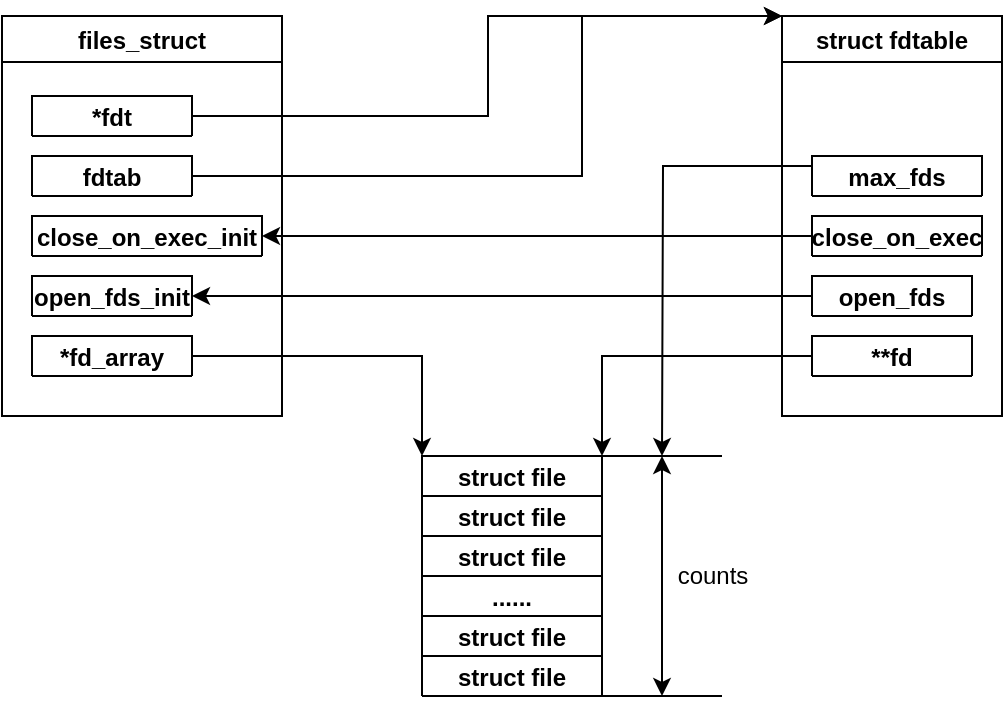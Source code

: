 <mxfile version="14.6.13" type="device" pages="2"><diagram id="ashAqPNPJtEcnFpEW99N" name="第 1 页"><mxGraphModel dx="1379" dy="774" grid="1" gridSize="10" guides="1" tooltips="1" connect="1" arrows="1" fold="1" page="1" pageScale="1" pageWidth="850" pageHeight="1100" math="0" shadow="0"><root><mxCell id="0"/><mxCell id="1" parent="0"/><mxCell id="fInsivcTjInysSETbPEy-2" value="files_struct" style="swimlane;" vertex="1" parent="1"><mxGeometry x="80" y="330" width="140" height="200" as="geometry"/></mxCell><mxCell id="fInsivcTjInysSETbPEy-13" value="*fd_array" style="swimlane;startSize=20;" vertex="1" parent="fInsivcTjInysSETbPEy-2"><mxGeometry x="15" y="160" width="80" height="20" as="geometry"/></mxCell><mxCell id="fInsivcTjInysSETbPEy-14" value="*fdt" style="swimlane;startSize=20;" vertex="1" parent="fInsivcTjInysSETbPEy-2"><mxGeometry x="15" y="40" width="80" height="20" as="geometry"/></mxCell><mxCell id="fInsivcTjInysSETbPEy-15" value="fdtab" style="swimlane;startSize=20;" vertex="1" parent="fInsivcTjInysSETbPEy-2"><mxGeometry x="15" y="70" width="80" height="20" as="geometry"/></mxCell><mxCell id="fInsivcTjInysSETbPEy-23" value="open_fds_init" style="swimlane;startSize=20;" vertex="1" parent="fInsivcTjInysSETbPEy-2"><mxGeometry x="15" y="130" width="80" height="20" as="geometry"/></mxCell><mxCell id="fInsivcTjInysSETbPEy-22" value="close_on_exec_init" style="swimlane;startSize=20;" vertex="1" parent="fInsivcTjInysSETbPEy-2"><mxGeometry x="15" y="100" width="115" height="20" as="geometry"/></mxCell><mxCell id="fInsivcTjInysSETbPEy-16" style="edgeStyle=orthogonalEdgeStyle;rounded=0;orthogonalLoop=1;jettySize=auto;html=1;exitX=1;exitY=0.5;exitDx=0;exitDy=0;entryX=0;entryY=0;entryDx=0;entryDy=0;" edge="1" parent="1" source="fInsivcTjInysSETbPEy-13" target="fInsivcTjInysSETbPEy-6"><mxGeometry relative="1" as="geometry"><Array as="points"><mxPoint x="270" y="500"/><mxPoint x="270" y="500"/></Array></mxGeometry></mxCell><mxCell id="fInsivcTjInysSETbPEy-17" value="" style="group" vertex="1" connectable="0" parent="1"><mxGeometry x="290" y="550" width="90" height="120" as="geometry"/></mxCell><mxCell id="fInsivcTjInysSETbPEy-6" value="struct file" style="swimlane;" vertex="1" parent="fInsivcTjInysSETbPEy-17"><mxGeometry width="90" height="20" as="geometry"/></mxCell><mxCell id="fInsivcTjInysSETbPEy-7" value="struct file" style="swimlane;" vertex="1" parent="fInsivcTjInysSETbPEy-17"><mxGeometry y="20" width="90" height="20" as="geometry"/></mxCell><mxCell id="fInsivcTjInysSETbPEy-8" value="struct file" style="swimlane;" vertex="1" parent="fInsivcTjInysSETbPEy-17"><mxGeometry y="40" width="90" height="20" as="geometry"/></mxCell><mxCell id="fInsivcTjInysSETbPEy-9" value="struct file" style="swimlane;" vertex="1" parent="fInsivcTjInysSETbPEy-17"><mxGeometry y="80" width="90" height="20" as="geometry"/></mxCell><mxCell id="fInsivcTjInysSETbPEy-10" value="struct file" style="swimlane;" vertex="1" parent="fInsivcTjInysSETbPEy-17"><mxGeometry y="100" width="90" height="20" as="geometry"/></mxCell><mxCell id="fInsivcTjInysSETbPEy-11" value="......" style="swimlane;" vertex="1" parent="fInsivcTjInysSETbPEy-17"><mxGeometry y="60" width="90" height="20" as="geometry"/></mxCell><mxCell id="fInsivcTjInysSETbPEy-18" value="struct fdtable " style="swimlane;" vertex="1" parent="1"><mxGeometry x="470" y="330" width="110" height="200" as="geometry"/></mxCell><mxCell id="fInsivcTjInysSETbPEy-19" value="**fd" style="swimlane;startSize=20;" vertex="1" parent="fInsivcTjInysSETbPEy-18"><mxGeometry x="15" y="160" width="80" height="20" as="geometry"/></mxCell><mxCell id="fInsivcTjInysSETbPEy-26" value="close_on_exec" style="swimlane;startSize=20;" vertex="1" parent="fInsivcTjInysSETbPEy-18"><mxGeometry x="15" y="100" width="85" height="20" as="geometry"/></mxCell><mxCell id="fInsivcTjInysSETbPEy-27" value="open_fds" style="swimlane;startSize=20;" vertex="1" parent="fInsivcTjInysSETbPEy-18"><mxGeometry x="15" y="130" width="80" height="20" as="geometry"/></mxCell><mxCell id="fInsivcTjInysSETbPEy-30" value="max_fds" style="swimlane;startSize=20;" vertex="1" parent="fInsivcTjInysSETbPEy-18"><mxGeometry x="15" y="70" width="85" height="20" as="geometry"/></mxCell><mxCell id="fInsivcTjInysSETbPEy-21" style="edgeStyle=orthogonalEdgeStyle;rounded=0;orthogonalLoop=1;jettySize=auto;html=1;exitX=0;exitY=0.5;exitDx=0;exitDy=0;entryX=1;entryY=0;entryDx=0;entryDy=0;" edge="1" parent="1" source="fInsivcTjInysSETbPEy-19" target="fInsivcTjInysSETbPEy-6"><mxGeometry relative="1" as="geometry"><Array as="points"><mxPoint x="400" y="500"/><mxPoint x="400" y="500"/></Array></mxGeometry></mxCell><mxCell id="fInsivcTjInysSETbPEy-24" style="edgeStyle=orthogonalEdgeStyle;rounded=0;orthogonalLoop=1;jettySize=auto;html=1;exitX=1;exitY=0.5;exitDx=0;exitDy=0;entryX=0;entryY=0;entryDx=0;entryDy=0;" edge="1" parent="1" source="fInsivcTjInysSETbPEy-14" target="fInsivcTjInysSETbPEy-18"><mxGeometry relative="1" as="geometry"><Array as="points"><mxPoint x="323" y="380"/><mxPoint x="323" y="330"/></Array></mxGeometry></mxCell><mxCell id="fInsivcTjInysSETbPEy-25" style="edgeStyle=orthogonalEdgeStyle;rounded=0;orthogonalLoop=1;jettySize=auto;html=1;exitX=1;exitY=0.5;exitDx=0;exitDy=0;" edge="1" parent="1" source="fInsivcTjInysSETbPEy-15"><mxGeometry relative="1" as="geometry"><mxPoint x="470" y="330" as="targetPoint"/><Array as="points"><mxPoint x="370" y="410"/><mxPoint x="370" y="330"/></Array></mxGeometry></mxCell><mxCell id="fInsivcTjInysSETbPEy-28" style="edgeStyle=orthogonalEdgeStyle;rounded=0;orthogonalLoop=1;jettySize=auto;html=1;exitX=0;exitY=0.5;exitDx=0;exitDy=0;entryX=1;entryY=0.5;entryDx=0;entryDy=0;" edge="1" parent="1" source="fInsivcTjInysSETbPEy-26" target="fInsivcTjInysSETbPEy-22"><mxGeometry relative="1" as="geometry"/></mxCell><mxCell id="fInsivcTjInysSETbPEy-29" style="edgeStyle=orthogonalEdgeStyle;rounded=0;orthogonalLoop=1;jettySize=auto;html=1;exitX=0;exitY=0.5;exitDx=0;exitDy=0;entryX=1;entryY=0.5;entryDx=0;entryDy=0;" edge="1" parent="1" source="fInsivcTjInysSETbPEy-27" target="fInsivcTjInysSETbPEy-23"><mxGeometry relative="1" as="geometry"/></mxCell><mxCell id="fInsivcTjInysSETbPEy-31" style="edgeStyle=orthogonalEdgeStyle;rounded=0;orthogonalLoop=1;jettySize=auto;html=1;exitX=0;exitY=0.25;exitDx=0;exitDy=0;" edge="1" parent="1" source="fInsivcTjInysSETbPEy-30"><mxGeometry relative="1" as="geometry"><mxPoint x="410" y="550" as="targetPoint"/></mxGeometry></mxCell><mxCell id="fInsivcTjInysSETbPEy-32" value="" style="endArrow=none;html=1;exitX=1;exitY=0;exitDx=0;exitDy=0;" edge="1" parent="1" source="fInsivcTjInysSETbPEy-6"><mxGeometry width="50" height="50" relative="1" as="geometry"><mxPoint x="520" y="640" as="sourcePoint"/><mxPoint x="440" y="550" as="targetPoint"/></mxGeometry></mxCell><mxCell id="fInsivcTjInysSETbPEy-33" value="" style="endArrow=none;html=1;exitX=1;exitY=0;exitDx=0;exitDy=0;" edge="1" parent="1"><mxGeometry width="50" height="50" relative="1" as="geometry"><mxPoint x="380" y="670" as="sourcePoint"/><mxPoint x="440" y="670" as="targetPoint"/></mxGeometry></mxCell><mxCell id="fInsivcTjInysSETbPEy-34" value="" style="endArrow=classic;startArrow=classic;html=1;" edge="1" parent="1"><mxGeometry width="50" height="50" relative="1" as="geometry"><mxPoint x="410" y="670" as="sourcePoint"/><mxPoint x="410" y="550" as="targetPoint"/></mxGeometry></mxCell><mxCell id="fInsivcTjInysSETbPEy-35" value="counts" style="text;html=1;align=center;verticalAlign=middle;resizable=0;points=[];autosize=1;strokeColor=none;" vertex="1" parent="1"><mxGeometry x="410" y="600" width="50" height="20" as="geometry"/></mxCell></root></mxGraphModel></diagram><diagram id="jMq7WjqDA4VWSmhtq1fu" name="第 2 页"><mxGraphModel dx="1379" dy="774" grid="1" gridSize="10" guides="1" tooltips="1" connect="1" arrows="1" fold="1" page="1" pageScale="1" pageWidth="850" pageHeight="1100" math="0" shadow="0"><root><mxCell id="3wCAIFmSsgz0d8Ij9yYR-0"/><mxCell id="3wCAIFmSsgz0d8Ij9yYR-1" parent="3wCAIFmSsgz0d8Ij9yYR-0"/><mxCell id="3wCAIFmSsgz0d8Ij9yYR-2" value="files_struct" style="swimlane;" vertex="1" parent="3wCAIFmSsgz0d8Ij9yYR-1"><mxGeometry x="80" y="330" width="140" height="200" as="geometry"/></mxCell><mxCell id="3wCAIFmSsgz0d8Ij9yYR-3" value="*fd_array" style="swimlane;startSize=20;" vertex="1" parent="3wCAIFmSsgz0d8Ij9yYR-2"><mxGeometry x="15" y="160" width="80" height="20" as="geometry"/></mxCell><mxCell id="3wCAIFmSsgz0d8Ij9yYR-4" value="*fdt" style="swimlane;startSize=20;" vertex="1" parent="3wCAIFmSsgz0d8Ij9yYR-2"><mxGeometry x="15" y="40" width="80" height="20" as="geometry"/></mxCell><mxCell id="3wCAIFmSsgz0d8Ij9yYR-5" value="fdtab" style="swimlane;startSize=20;" vertex="1" parent="3wCAIFmSsgz0d8Ij9yYR-2"><mxGeometry x="15" y="70" width="80" height="20" as="geometry"/></mxCell><mxCell id="3wCAIFmSsgz0d8Ij9yYR-6" value="open_fds_init" style="swimlane;startSize=20;" vertex="1" parent="3wCAIFmSsgz0d8Ij9yYR-2"><mxGeometry x="15" y="130" width="80" height="20" as="geometry"/></mxCell><mxCell id="3wCAIFmSsgz0d8Ij9yYR-7" value="close_on_exec_init" style="swimlane;startSize=20;" vertex="1" parent="3wCAIFmSsgz0d8Ij9yYR-2"><mxGeometry x="15" y="100" width="115" height="20" as="geometry"/></mxCell><mxCell id="3wCAIFmSsgz0d8Ij9yYR-8" style="edgeStyle=orthogonalEdgeStyle;rounded=0;orthogonalLoop=1;jettySize=auto;html=1;exitX=1;exitY=0.5;exitDx=0;exitDy=0;entryX=0;entryY=0;entryDx=0;entryDy=0;" edge="1" parent="3wCAIFmSsgz0d8Ij9yYR-1" source="3wCAIFmSsgz0d8Ij9yYR-3" target="3wCAIFmSsgz0d8Ij9yYR-10"><mxGeometry relative="1" as="geometry"><Array as="points"><mxPoint x="270" y="500"/><mxPoint x="270" y="500"/></Array></mxGeometry></mxCell><mxCell id="3wCAIFmSsgz0d8Ij9yYR-9" value="" style="group;fillColor=#eeeeee;strokeColor=#36393d;" vertex="1" connectable="0" parent="3wCAIFmSsgz0d8Ij9yYR-1"><mxGeometry x="290" y="550" width="90" height="120" as="geometry"/></mxCell><mxCell id="3wCAIFmSsgz0d8Ij9yYR-10" value="struct file" style="swimlane;fillColor=#eeeeee;strokeColor=#36393d;" vertex="1" parent="3wCAIFmSsgz0d8Ij9yYR-9"><mxGeometry width="90" height="20" as="geometry"/></mxCell><mxCell id="3wCAIFmSsgz0d8Ij9yYR-11" value="struct file" style="swimlane;fillColor=#eeeeee;strokeColor=#36393d;" vertex="1" parent="3wCAIFmSsgz0d8Ij9yYR-9"><mxGeometry y="20" width="90" height="20" as="geometry"/></mxCell><mxCell id="3wCAIFmSsgz0d8Ij9yYR-12" value="struct file" style="swimlane;fillColor=#eeeeee;strokeColor=#36393d;" vertex="1" parent="3wCAIFmSsgz0d8Ij9yYR-9"><mxGeometry y="40" width="90" height="20" as="geometry"/></mxCell><mxCell id="3wCAIFmSsgz0d8Ij9yYR-13" value="struct file" style="swimlane;fillColor=#eeeeee;strokeColor=#36393d;" vertex="1" parent="3wCAIFmSsgz0d8Ij9yYR-9"><mxGeometry y="80" width="90" height="20" as="geometry"/></mxCell><mxCell id="3wCAIFmSsgz0d8Ij9yYR-14" value="struct file" style="swimlane;fillColor=#eeeeee;strokeColor=#36393d;" vertex="1" parent="3wCAIFmSsgz0d8Ij9yYR-9"><mxGeometry y="100" width="90" height="20" as="geometry"/></mxCell><mxCell id="3wCAIFmSsgz0d8Ij9yYR-15" value="......" style="swimlane;fillColor=#eeeeee;strokeColor=#36393d;" vertex="1" parent="3wCAIFmSsgz0d8Ij9yYR-9"><mxGeometry y="60" width="90" height="20" as="geometry"/></mxCell><mxCell id="3wCAIFmSsgz0d8Ij9yYR-16" value="struct fdtable " style="swimlane;strokeColor=#36393d;fillColor=#E6E6E6;" vertex="1" parent="3wCAIFmSsgz0d8Ij9yYR-1"><mxGeometry x="470" y="330" width="110" height="200" as="geometry"/></mxCell><mxCell id="3wCAIFmSsgz0d8Ij9yYR-17" value="**fd" style="swimlane;startSize=20;strokeColor=#36393d;fillColor=#E6E6E6;" vertex="1" parent="3wCAIFmSsgz0d8Ij9yYR-16"><mxGeometry x="15" y="160" width="80" height="20" as="geometry"/></mxCell><mxCell id="3wCAIFmSsgz0d8Ij9yYR-18" value="close_on_exec" style="swimlane;startSize=20;strokeColor=#36393d;fillColor=#E6E6E6;" vertex="1" parent="3wCAIFmSsgz0d8Ij9yYR-16"><mxGeometry x="15" y="100" width="85" height="20" as="geometry"/></mxCell><mxCell id="3wCAIFmSsgz0d8Ij9yYR-19" value="open_fds" style="swimlane;startSize=20;strokeColor=#36393d;fillColor=#E6E6E6;" vertex="1" parent="3wCAIFmSsgz0d8Ij9yYR-16"><mxGeometry x="15" y="130" width="80" height="20" as="geometry"/></mxCell><mxCell id="3wCAIFmSsgz0d8Ij9yYR-20" value="max_fds" style="swimlane;startSize=20;strokeColor=#36393d;fillColor=#E6E6E6;" vertex="1" parent="3wCAIFmSsgz0d8Ij9yYR-16"><mxGeometry x="15" y="70" width="85" height="20" as="geometry"/></mxCell><mxCell id="3wCAIFmSsgz0d8Ij9yYR-21" style="edgeStyle=orthogonalEdgeStyle;rounded=0;orthogonalLoop=1;jettySize=auto;html=1;exitX=0;exitY=0.5;exitDx=0;exitDy=0;entryX=1;entryY=0;entryDx=0;entryDy=0;" edge="1" parent="3wCAIFmSsgz0d8Ij9yYR-1" source="3wCAIFmSsgz0d8Ij9yYR-17" target="3wCAIFmSsgz0d8Ij9yYR-10"><mxGeometry relative="1" as="geometry"><Array as="points"><mxPoint x="400" y="500"/><mxPoint x="400" y="500"/></Array></mxGeometry></mxCell><mxCell id="3wCAIFmSsgz0d8Ij9yYR-23" style="edgeStyle=orthogonalEdgeStyle;rounded=0;orthogonalLoop=1;jettySize=auto;html=1;exitX=1;exitY=0.5;exitDx=0;exitDy=0;" edge="1" parent="3wCAIFmSsgz0d8Ij9yYR-1" source="3wCAIFmSsgz0d8Ij9yYR-5"><mxGeometry relative="1" as="geometry"><mxPoint x="470" y="330" as="targetPoint"/><Array as="points"><mxPoint x="370" y="410"/><mxPoint x="370" y="330"/></Array></mxGeometry></mxCell><mxCell id="3wCAIFmSsgz0d8Ij9yYR-24" style="edgeStyle=orthogonalEdgeStyle;rounded=0;orthogonalLoop=1;jettySize=auto;html=1;exitX=0;exitY=0.5;exitDx=0;exitDy=0;entryX=1;entryY=0.5;entryDx=0;entryDy=0;" edge="1" parent="3wCAIFmSsgz0d8Ij9yYR-1" source="3wCAIFmSsgz0d8Ij9yYR-18" target="3wCAIFmSsgz0d8Ij9yYR-7"><mxGeometry relative="1" as="geometry"/></mxCell><mxCell id="3wCAIFmSsgz0d8Ij9yYR-25" style="edgeStyle=orthogonalEdgeStyle;rounded=0;orthogonalLoop=1;jettySize=auto;html=1;exitX=0;exitY=0.5;exitDx=0;exitDy=0;entryX=1;entryY=0.5;entryDx=0;entryDy=0;" edge="1" parent="3wCAIFmSsgz0d8Ij9yYR-1" source="3wCAIFmSsgz0d8Ij9yYR-19" target="3wCAIFmSsgz0d8Ij9yYR-6"><mxGeometry relative="1" as="geometry"/></mxCell><mxCell id="3wCAIFmSsgz0d8Ij9yYR-26" style="edgeStyle=orthogonalEdgeStyle;rounded=0;orthogonalLoop=1;jettySize=auto;html=1;exitX=0;exitY=0.25;exitDx=0;exitDy=0;" edge="1" parent="3wCAIFmSsgz0d8Ij9yYR-1" source="3wCAIFmSsgz0d8Ij9yYR-20"><mxGeometry relative="1" as="geometry"><mxPoint x="410" y="550" as="targetPoint"/></mxGeometry></mxCell><mxCell id="3wCAIFmSsgz0d8Ij9yYR-27" value="" style="endArrow=none;html=1;exitX=1;exitY=0;exitDx=0;exitDy=0;" edge="1" parent="3wCAIFmSsgz0d8Ij9yYR-1" source="3wCAIFmSsgz0d8Ij9yYR-10"><mxGeometry width="50" height="50" relative="1" as="geometry"><mxPoint x="520" y="640" as="sourcePoint"/><mxPoint x="440" y="550" as="targetPoint"/></mxGeometry></mxCell><mxCell id="3wCAIFmSsgz0d8Ij9yYR-28" value="" style="endArrow=none;html=1;exitX=1;exitY=0;exitDx=0;exitDy=0;" edge="1" parent="3wCAIFmSsgz0d8Ij9yYR-1"><mxGeometry width="50" height="50" relative="1" as="geometry"><mxPoint x="380" y="670" as="sourcePoint"/><mxPoint x="440" y="670" as="targetPoint"/></mxGeometry></mxCell><mxCell id="3wCAIFmSsgz0d8Ij9yYR-29" value="" style="endArrow=classic;startArrow=classic;html=1;" edge="1" parent="3wCAIFmSsgz0d8Ij9yYR-1"><mxGeometry width="50" height="50" relative="1" as="geometry"><mxPoint x="410" y="670" as="sourcePoint"/><mxPoint x="410" y="550" as="targetPoint"/></mxGeometry></mxCell><mxCell id="3wCAIFmSsgz0d8Ij9yYR-30" value="counts" style="text;html=1;align=center;verticalAlign=middle;resizable=0;points=[];autosize=1;strokeColor=none;" vertex="1" parent="3wCAIFmSsgz0d8Ij9yYR-1"><mxGeometry x="410" y="600" width="50" height="20" as="geometry"/></mxCell><mxCell id="0aL7WPazUojlD-GuHrr7-0" value="" style="group" vertex="1" connectable="0" parent="3wCAIFmSsgz0d8Ij9yYR-1"><mxGeometry x="620" y="550" width="90" height="120" as="geometry"/></mxCell><mxCell id="0aL7WPazUojlD-GuHrr7-1" value="struct file" style="swimlane;" vertex="1" parent="0aL7WPazUojlD-GuHrr7-0"><mxGeometry width="90" height="20" as="geometry"/></mxCell><mxCell id="0aL7WPazUojlD-GuHrr7-2" value="struct file" style="swimlane;" vertex="1" parent="0aL7WPazUojlD-GuHrr7-0"><mxGeometry y="20" width="90" height="20" as="geometry"/></mxCell><mxCell id="0aL7WPazUojlD-GuHrr7-3" value="struct file" style="swimlane;" vertex="1" parent="0aL7WPazUojlD-GuHrr7-0"><mxGeometry y="40" width="90" height="20" as="geometry"/></mxCell><mxCell id="0aL7WPazUojlD-GuHrr7-4" value="struct file" style="swimlane;" vertex="1" parent="0aL7WPazUojlD-GuHrr7-0"><mxGeometry y="80" width="90" height="20" as="geometry"/></mxCell><mxCell id="0aL7WPazUojlD-GuHrr7-5" value="struct file" style="swimlane;" vertex="1" parent="0aL7WPazUojlD-GuHrr7-0"><mxGeometry y="100" width="90" height="20" as="geometry"/></mxCell><mxCell id="0aL7WPazUojlD-GuHrr7-6" value="......" style="swimlane;" vertex="1" parent="0aL7WPazUojlD-GuHrr7-0"><mxGeometry y="60" width="90" height="20" as="geometry"/></mxCell><mxCell id="0aL7WPazUojlD-GuHrr7-7" value="struct fdtable " style="swimlane;" vertex="1" parent="3wCAIFmSsgz0d8Ij9yYR-1"><mxGeometry x="800" y="330" width="110" height="200" as="geometry"/></mxCell><mxCell id="0aL7WPazUojlD-GuHrr7-8" value="**fd" style="swimlane;startSize=20;" vertex="1" parent="0aL7WPazUojlD-GuHrr7-7"><mxGeometry x="15" y="160" width="80" height="20" as="geometry"/></mxCell><mxCell id="0aL7WPazUojlD-GuHrr7-9" value="close_on_exec" style="swimlane;startSize=20;" vertex="1" parent="0aL7WPazUojlD-GuHrr7-7"><mxGeometry x="15" y="100" width="85" height="20" as="geometry"/></mxCell><mxCell id="0aL7WPazUojlD-GuHrr7-10" value="open_fds" style="swimlane;startSize=20;" vertex="1" parent="0aL7WPazUojlD-GuHrr7-7"><mxGeometry x="15" y="130" width="80" height="20" as="geometry"/></mxCell><mxCell id="0aL7WPazUojlD-GuHrr7-11" value="max_fds" style="swimlane;startSize=20;" vertex="1" parent="0aL7WPazUojlD-GuHrr7-7"><mxGeometry x="15" y="70" width="85" height="20" as="geometry"/></mxCell><mxCell id="0aL7WPazUojlD-GuHrr7-12" style="edgeStyle=orthogonalEdgeStyle;rounded=0;orthogonalLoop=1;jettySize=auto;html=1;exitX=0;exitY=0.5;exitDx=0;exitDy=0;entryX=1;entryY=0;entryDx=0;entryDy=0;" edge="1" parent="3wCAIFmSsgz0d8Ij9yYR-1" source="0aL7WPazUojlD-GuHrr7-8" target="0aL7WPazUojlD-GuHrr7-1"><mxGeometry relative="1" as="geometry"><Array as="points"><mxPoint x="730" y="500"/><mxPoint x="730" y="500"/></Array></mxGeometry></mxCell><mxCell id="0aL7WPazUojlD-GuHrr7-13" style="edgeStyle=orthogonalEdgeStyle;rounded=0;orthogonalLoop=1;jettySize=auto;html=1;exitX=0;exitY=0.25;exitDx=0;exitDy=0;" edge="1" parent="3wCAIFmSsgz0d8Ij9yYR-1" source="0aL7WPazUojlD-GuHrr7-11"><mxGeometry relative="1" as="geometry"><mxPoint x="740" y="550" as="targetPoint"/></mxGeometry></mxCell><mxCell id="0aL7WPazUojlD-GuHrr7-14" value="" style="endArrow=none;html=1;exitX=1;exitY=0;exitDx=0;exitDy=0;" edge="1" parent="3wCAIFmSsgz0d8Ij9yYR-1" source="0aL7WPazUojlD-GuHrr7-1"><mxGeometry width="50" height="50" relative="1" as="geometry"><mxPoint x="850" y="640" as="sourcePoint"/><mxPoint x="770" y="550" as="targetPoint"/></mxGeometry></mxCell><mxCell id="0aL7WPazUojlD-GuHrr7-16" value="" style="endArrow=classic;startArrow=classic;html=1;" edge="1" parent="3wCAIFmSsgz0d8Ij9yYR-1"><mxGeometry width="50" height="50" relative="1" as="geometry"><mxPoint x="740" y="730" as="sourcePoint"/><mxPoint x="740" y="550" as="targetPoint"/></mxGeometry></mxCell><mxCell id="0aL7WPazUojlD-GuHrr7-18" style="edgeStyle=orthogonalEdgeStyle;rounded=0;orthogonalLoop=1;jettySize=auto;html=1;exitX=1;exitY=0.5;exitDx=0;exitDy=0;entryX=0;entryY=0;entryDx=0;entryDy=0;fillColor=#e51400;strokeColor=#B20000;strokeWidth=3;" edge="1" parent="3wCAIFmSsgz0d8Ij9yYR-1" source="3wCAIFmSsgz0d8Ij9yYR-4" target="0aL7WPazUojlD-GuHrr7-7"><mxGeometry relative="1" as="geometry"><Array as="points"><mxPoint x="320" y="380"/><mxPoint x="320" y="280"/><mxPoint x="740" y="280"/><mxPoint x="740" y="330"/></Array></mxGeometry></mxCell><mxCell id="0aL7WPazUojlD-GuHrr7-20" value="struct file" style="swimlane;" vertex="1" parent="3wCAIFmSsgz0d8Ij9yYR-1"><mxGeometry x="620" y="690" width="90" height="20" as="geometry"/></mxCell><mxCell id="0aL7WPazUojlD-GuHrr7-21" value="struct file" style="swimlane;" vertex="1" parent="3wCAIFmSsgz0d8Ij9yYR-1"><mxGeometry x="620" y="710" width="90" height="20" as="geometry"/></mxCell><mxCell id="0aL7WPazUojlD-GuHrr7-22" value="......" style="swimlane;" vertex="1" parent="3wCAIFmSsgz0d8Ij9yYR-1"><mxGeometry x="620" y="670" width="90" height="20" as="geometry"/></mxCell><mxCell id="0aL7WPazUojlD-GuHrr7-23" value="" style="endArrow=none;html=1;exitX=1;exitY=0;exitDx=0;exitDy=0;" edge="1" parent="3wCAIFmSsgz0d8Ij9yYR-1"><mxGeometry width="50" height="50" relative="1" as="geometry"><mxPoint x="710" y="730" as="sourcePoint"/><mxPoint x="770" y="730" as="targetPoint"/></mxGeometry></mxCell><mxCell id="0aL7WPazUojlD-GuHrr7-24" value="counts" style="text;html=1;align=center;verticalAlign=middle;resizable=0;points=[];autosize=1;strokeColor=none;" vertex="1" parent="3wCAIFmSsgz0d8Ij9yYR-1"><mxGeometry x="740" y="630" width="50" height="20" as="geometry"/></mxCell><mxCell id="i2pLcuMOE6VUq2lkLZgC-0" value="" style="rounded=0;whiteSpace=wrap;html=1;" vertex="1" parent="3wCAIFmSsgz0d8Ij9yYR-1"><mxGeometry x="960" y="480" width="40" height="40" as="geometry"/></mxCell><mxCell id="i2pLcuMOE6VUq2lkLZgC-1" value="" style="rounded=0;whiteSpace=wrap;html=1;" vertex="1" parent="3wCAIFmSsgz0d8Ij9yYR-1"><mxGeometry x="1000" y="480" width="40" height="40" as="geometry"/></mxCell><mxCell id="i2pLcuMOE6VUq2lkLZgC-2" value="" style="rounded=0;whiteSpace=wrap;html=1;" vertex="1" parent="3wCAIFmSsgz0d8Ij9yYR-1"><mxGeometry x="1080" y="480" width="40" height="40" as="geometry"/></mxCell><mxCell id="i2pLcuMOE6VUq2lkLZgC-3" value="" style="rounded=0;whiteSpace=wrap;html=1;" vertex="1" parent="3wCAIFmSsgz0d8Ij9yYR-1"><mxGeometry x="1120" y="480" width="40" height="40" as="geometry"/></mxCell><mxCell id="i2pLcuMOE6VUq2lkLZgC-5" value="..." style="rounded=0;whiteSpace=wrap;html=1;" vertex="1" parent="3wCAIFmSsgz0d8Ij9yYR-1"><mxGeometry x="1040" y="480" width="40" height="40" as="geometry"/></mxCell><mxCell id="i2pLcuMOE6VUq2lkLZgC-6" value="" style="rounded=0;whiteSpace=wrap;html=1;" vertex="1" parent="3wCAIFmSsgz0d8Ij9yYR-1"><mxGeometry x="960" y="400" width="40" height="40" as="geometry"/></mxCell><mxCell id="i2pLcuMOE6VUq2lkLZgC-7" value="" style="rounded=0;whiteSpace=wrap;html=1;" vertex="1" parent="3wCAIFmSsgz0d8Ij9yYR-1"><mxGeometry x="1000" y="400" width="40" height="40" as="geometry"/></mxCell><mxCell id="i2pLcuMOE6VUq2lkLZgC-8" value="" style="rounded=0;whiteSpace=wrap;html=1;" vertex="1" parent="3wCAIFmSsgz0d8Ij9yYR-1"><mxGeometry x="1080" y="400" width="40" height="40" as="geometry"/></mxCell><mxCell id="i2pLcuMOE6VUq2lkLZgC-9" value="" style="rounded=0;whiteSpace=wrap;html=1;" vertex="1" parent="3wCAIFmSsgz0d8Ij9yYR-1"><mxGeometry x="1120" y="400" width="40" height="40" as="geometry"/></mxCell><mxCell id="i2pLcuMOE6VUq2lkLZgC-10" value="..." style="rounded=0;whiteSpace=wrap;html=1;" vertex="1" parent="3wCAIFmSsgz0d8Ij9yYR-1"><mxGeometry x="1040" y="400" width="40" height="40" as="geometry"/></mxCell><mxCell id="i2pLcuMOE6VUq2lkLZgC-12" style="edgeStyle=orthogonalEdgeStyle;rounded=0;orthogonalLoop=1;jettySize=auto;html=1;exitX=0;exitY=0.5;exitDx=0;exitDy=0;entryX=0.5;entryY=0;entryDx=0;entryDy=0;strokeWidth=1;" edge="1" parent="3wCAIFmSsgz0d8Ij9yYR-1" source="3wCAIFmSsgz0d8Ij9yYR-7" target="i2pLcuMOE6VUq2lkLZgC-6"><mxGeometry relative="1" as="geometry"><Array as="points"><mxPoint x="50" y="440"/><mxPoint x="50" y="240"/><mxPoint x="980" y="240"/></Array></mxGeometry></mxCell><mxCell id="i2pLcuMOE6VUq2lkLZgC-13" style="edgeStyle=orthogonalEdgeStyle;rounded=0;orthogonalLoop=1;jettySize=auto;html=1;exitX=0;exitY=0.5;exitDx=0;exitDy=0;entryX=0.5;entryY=1;entryDx=0;entryDy=0;strokeWidth=1;" edge="1" parent="3wCAIFmSsgz0d8Ij9yYR-1" source="3wCAIFmSsgz0d8Ij9yYR-6" target="i2pLcuMOE6VUq2lkLZgC-0"><mxGeometry relative="1" as="geometry"><Array as="points"><mxPoint x="50" y="470"/><mxPoint x="50" y="750"/><mxPoint x="980" y="750"/></Array></mxGeometry></mxCell><mxCell id="i2pLcuMOE6VUq2lkLZgC-14" style="edgeStyle=orthogonalEdgeStyle;rounded=0;orthogonalLoop=1;jettySize=auto;html=1;exitX=1;exitY=0.5;exitDx=0;exitDy=0;entryX=0;entryY=0.5;entryDx=0;entryDy=0;strokeWidth=1;" edge="1" parent="3wCAIFmSsgz0d8Ij9yYR-1" source="0aL7WPazUojlD-GuHrr7-9" target="i2pLcuMOE6VUq2lkLZgC-6"><mxGeometry relative="1" as="geometry"/></mxCell><mxCell id="i2pLcuMOE6VUq2lkLZgC-15" style="edgeStyle=orthogonalEdgeStyle;rounded=0;orthogonalLoop=1;jettySize=auto;html=1;exitX=1;exitY=0.5;exitDx=0;exitDy=0;entryX=0;entryY=0.5;entryDx=0;entryDy=0;strokeWidth=1;" edge="1" parent="3wCAIFmSsgz0d8Ij9yYR-1" source="0aL7WPazUojlD-GuHrr7-10" target="i2pLcuMOE6VUq2lkLZgC-0"><mxGeometry relative="1" as="geometry"/></mxCell><mxCell id="i2pLcuMOE6VUq2lkLZgC-16" value="指向一个新的表" style="text;html=1;strokeColor=none;fillColor=none;align=center;verticalAlign=middle;whiteSpace=wrap;rounded=0;" vertex="1" parent="3wCAIFmSsgz0d8Ij9yYR-1"><mxGeometry x="475" y="260" width="100" height="20" as="geometry"/></mxCell><mxCell id="i2pLcuMOE6VUq2lkLZgC-17" value="文件标记位图拷贝原来的, 并且或扩充这个位图" style="text;html=1;strokeColor=none;fillColor=none;align=center;verticalAlign=middle;whiteSpace=wrap;rounded=0;" vertex="1" parent="3wCAIFmSsgz0d8Ij9yYR-1"><mxGeometry x="960" y="450" width="140" height="20" as="geometry"/></mxCell><mxCell id="i2pLcuMOE6VUq2lkLZgC-18" value="" style="shape=flexArrow;endArrow=classic;html=1;strokeWidth=1;" edge="1" parent="3wCAIFmSsgz0d8Ij9yYR-1"><mxGeometry width="50" height="50" relative="1" as="geometry"><mxPoint x="470" y="609.5" as="sourcePoint"/><mxPoint x="595" y="610" as="targetPoint"/></mxGeometry></mxCell><mxCell id="i2pLcuMOE6VUq2lkLZgC-19" value="拷贝到新的arrary" style="text;html=1;align=center;verticalAlign=middle;resizable=0;points=[];autosize=1;strokeColor=none;" vertex="1" parent="3wCAIFmSsgz0d8Ij9yYR-1"><mxGeometry x="470" y="580" width="110" height="20" as="geometry"/></mxCell><mxCell id="i2pLcuMOE6VUq2lkLZgC-26" value="&lt;span&gt;这两块内存会被释放&lt;/span&gt;" style="rounded=0;whiteSpace=wrap;html=1;gradientColor=none;perimeterSpacing=0;strokeWidth=1;fillColor=#FFFFFF;" vertex="1" parent="3wCAIFmSsgz0d8Ij9yYR-1"><mxGeometry x="330" y="460" width="120" height="60" as="geometry"/></mxCell></root></mxGraphModel></diagram></mxfile>